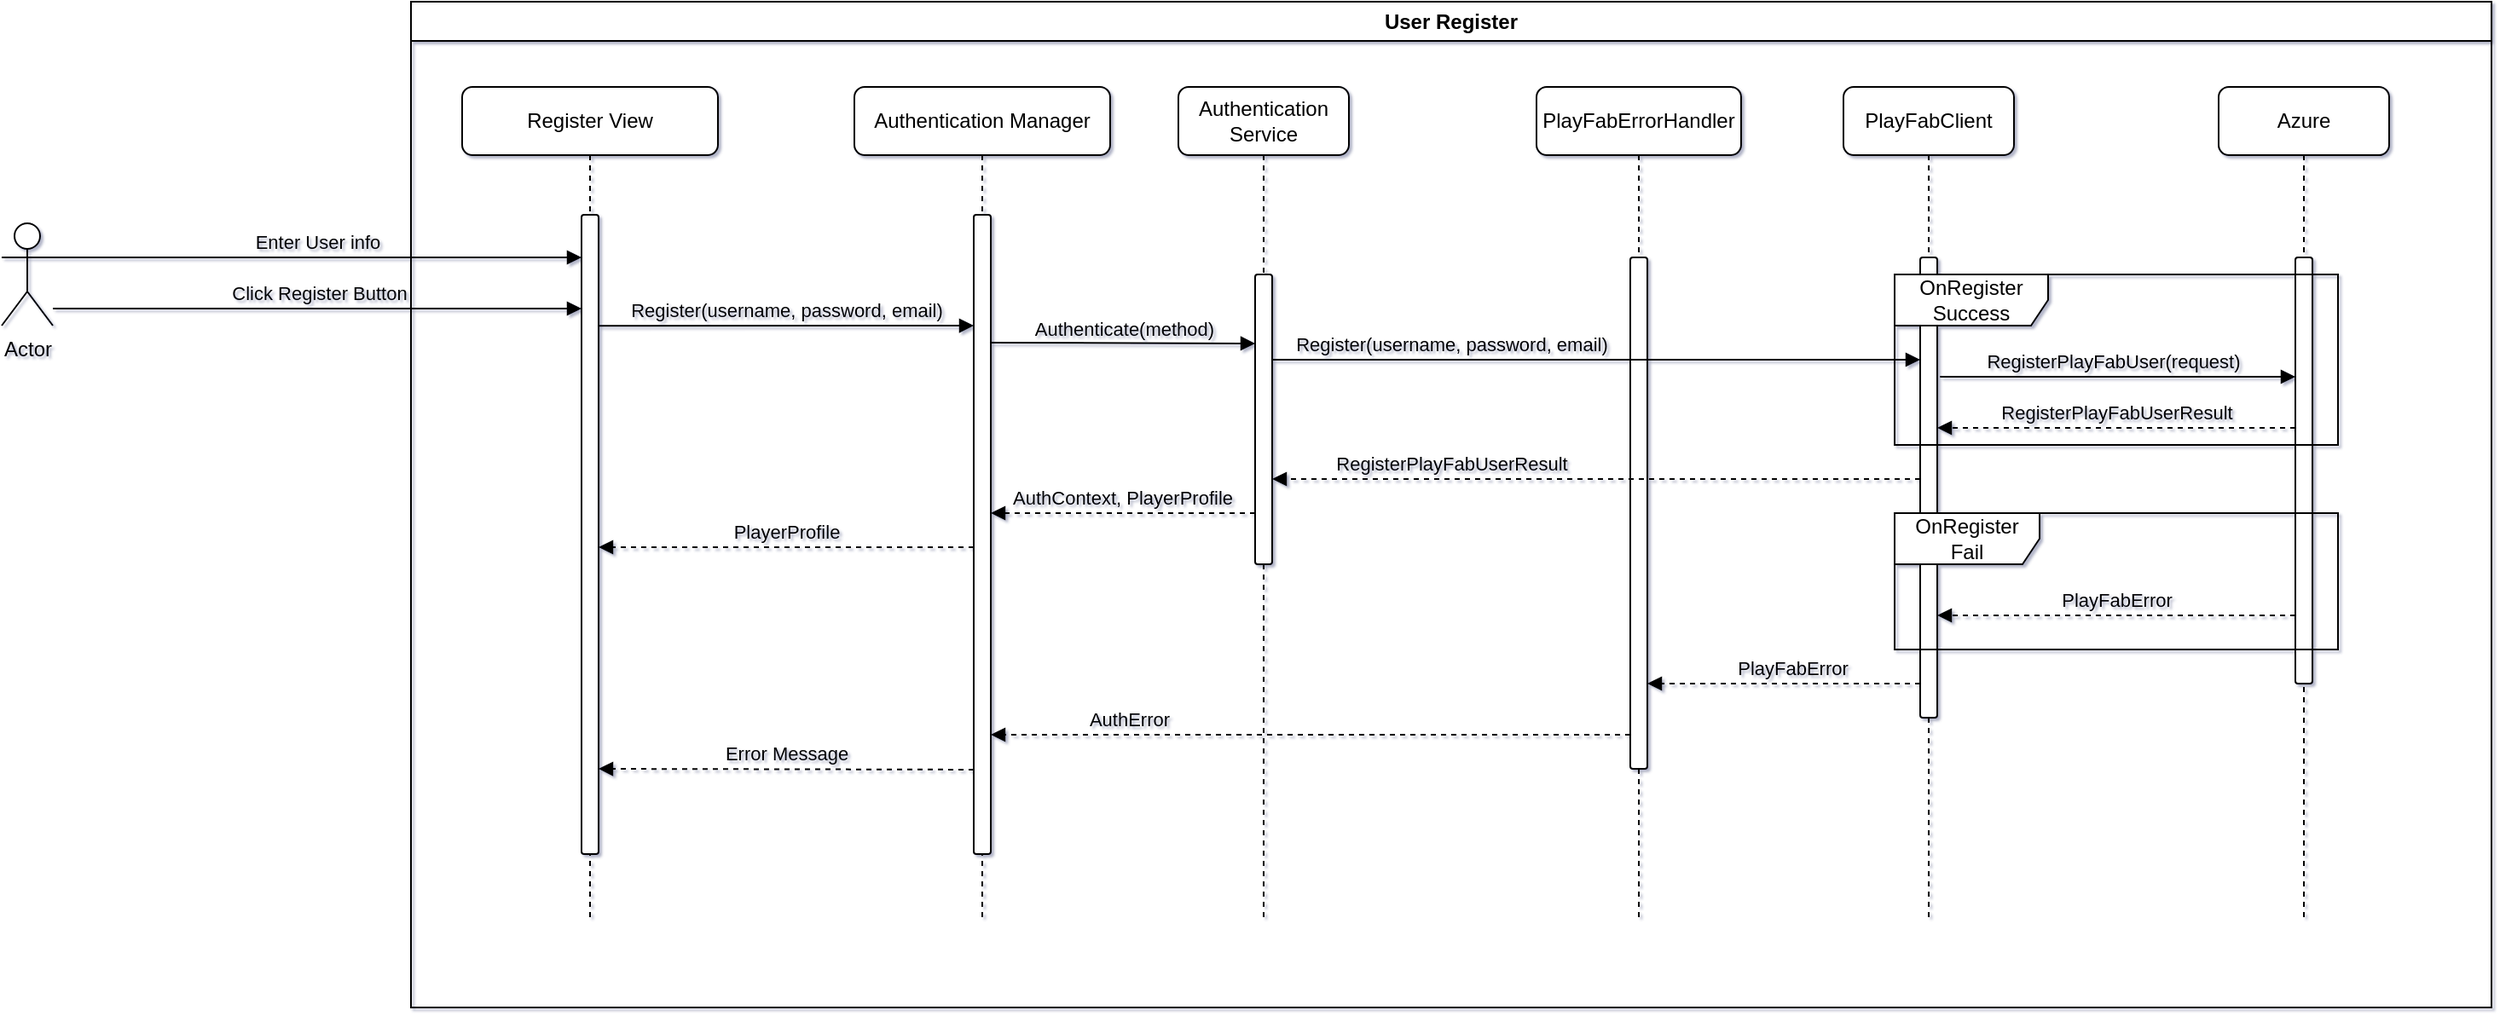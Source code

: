 <mxfile version="24.4.8" type="device" pages="2">
  <diagram id="C5RBs43oDa-KdzZeNtuy" name="Register">
    <mxGraphModel dx="2567" dy="1196" grid="1" gridSize="10" guides="1" tooltips="1" connect="1" arrows="1" fold="1" page="0" pageScale="1" pageWidth="827" pageHeight="1169" background="none" math="0" shadow="1">
      <root>
        <mxCell id="WIyWlLk6GJQsqaUBKTNV-0" />
        <mxCell id="WIyWlLk6GJQsqaUBKTNV-1" parent="WIyWlLk6GJQsqaUBKTNV-0" />
        <mxCell id="i07Y9Q9IVcWRk9iywD31-2" value="Authentication Manager" style="shape=umlLifeline;perimeter=lifelinePerimeter;whiteSpace=wrap;html=1;container=0;dropTarget=0;collapsible=0;recursiveResize=0;outlineConnect=0;portConstraint=eastwest;newEdgeStyle={&quot;edgeStyle&quot;:&quot;elbowEdgeStyle&quot;,&quot;elbow&quot;:&quot;vertical&quot;,&quot;curved&quot;:0,&quot;rounded&quot;:0};labelBackgroundColor=none;rounded=1;glass=0;" parent="WIyWlLk6GJQsqaUBKTNV-1" vertex="1">
          <mxGeometry x="-80" y="30" width="150" height="490" as="geometry" />
        </mxCell>
        <mxCell id="i07Y9Q9IVcWRk9iywD31-3" value="" style="html=1;points=[];perimeter=orthogonalPerimeter;outlineConnect=0;targetShapes=umlLifeline;portConstraint=eastwest;newEdgeStyle={&quot;edgeStyle&quot;:&quot;elbowEdgeStyle&quot;,&quot;elbow&quot;:&quot;vertical&quot;,&quot;curved&quot;:0,&quot;rounded&quot;:0};labelBackgroundColor=none;rounded=1;" parent="i07Y9Q9IVcWRk9iywD31-2" vertex="1">
          <mxGeometry x="70" y="75" width="10" height="375" as="geometry" />
        </mxCell>
        <mxCell id="i07Y9Q9IVcWRk9iywD31-6" value="Authentication Service" style="shape=umlLifeline;perimeter=lifelinePerimeter;whiteSpace=wrap;html=1;container=0;dropTarget=0;collapsible=0;recursiveResize=0;outlineConnect=0;portConstraint=eastwest;newEdgeStyle={&quot;edgeStyle&quot;:&quot;elbowEdgeStyle&quot;,&quot;elbow&quot;:&quot;vertical&quot;,&quot;curved&quot;:0,&quot;rounded&quot;:0};labelBackgroundColor=none;rounded=1;" parent="WIyWlLk6GJQsqaUBKTNV-1" vertex="1">
          <mxGeometry x="110" y="30" width="100" height="490" as="geometry" />
        </mxCell>
        <mxCell id="i07Y9Q9IVcWRk9iywD31-7" value="" style="html=1;points=[];perimeter=orthogonalPerimeter;outlineConnect=0;targetShapes=umlLifeline;portConstraint=eastwest;newEdgeStyle={&quot;edgeStyle&quot;:&quot;elbowEdgeStyle&quot;,&quot;elbow&quot;:&quot;vertical&quot;,&quot;curved&quot;:0,&quot;rounded&quot;:0};labelBackgroundColor=none;rounded=1;" parent="i07Y9Q9IVcWRk9iywD31-6" vertex="1">
          <mxGeometry x="45" y="110" width="10" height="170" as="geometry" />
        </mxCell>
        <mxCell id="i07Y9Q9IVcWRk9iywD31-10" value="AuthContext, PlayerProfile" style="html=1;verticalAlign=bottom;endArrow=block;edgeStyle=elbowEdgeStyle;elbow=vertical;curved=0;rounded=1;labelBackgroundColor=none;fontColor=default;dashed=1;" parent="WIyWlLk6GJQsqaUBKTNV-1" edge="1">
          <mxGeometry relative="1" as="geometry">
            <mxPoint x="155" y="280" as="sourcePoint" />
            <Array as="points">
              <mxPoint x="90" y="280" />
            </Array>
            <mxPoint y="280.5" as="targetPoint" />
          </mxGeometry>
        </mxCell>
        <mxCell id="eWLW0DKjANRu85NP3hEd-13" value="Register View" style="shape=umlLifeline;perimeter=lifelinePerimeter;whiteSpace=wrap;html=1;container=0;dropTarget=0;collapsible=0;recursiveResize=0;outlineConnect=0;portConstraint=eastwest;newEdgeStyle={&quot;edgeStyle&quot;:&quot;elbowEdgeStyle&quot;,&quot;elbow&quot;:&quot;vertical&quot;,&quot;curved&quot;:0,&quot;rounded&quot;:0};labelBackgroundColor=none;rounded=1;glass=0;" parent="WIyWlLk6GJQsqaUBKTNV-1" vertex="1">
          <mxGeometry x="-310" y="30" width="150" height="490" as="geometry" />
        </mxCell>
        <mxCell id="eWLW0DKjANRu85NP3hEd-14" value="" style="html=1;points=[];perimeter=orthogonalPerimeter;outlineConnect=0;targetShapes=umlLifeline;portConstraint=eastwest;newEdgeStyle={&quot;edgeStyle&quot;:&quot;elbowEdgeStyle&quot;,&quot;elbow&quot;:&quot;vertical&quot;,&quot;curved&quot;:0,&quot;rounded&quot;:0};labelBackgroundColor=none;rounded=1;" parent="eWLW0DKjANRu85NP3hEd-13" vertex="1">
          <mxGeometry x="70" y="75" width="10" height="375" as="geometry" />
        </mxCell>
        <mxCell id="eWLW0DKjANRu85NP3hEd-17" value="PlayFabClient" style="shape=umlLifeline;perimeter=lifelinePerimeter;whiteSpace=wrap;html=1;container=0;dropTarget=0;collapsible=0;recursiveResize=0;outlineConnect=0;portConstraint=eastwest;newEdgeStyle={&quot;edgeStyle&quot;:&quot;elbowEdgeStyle&quot;,&quot;elbow&quot;:&quot;vertical&quot;,&quot;curved&quot;:0,&quot;rounded&quot;:0};labelBackgroundColor=none;rounded=1;" parent="WIyWlLk6GJQsqaUBKTNV-1" vertex="1">
          <mxGeometry x="500" y="30" width="100" height="490" as="geometry" />
        </mxCell>
        <mxCell id="eWLW0DKjANRu85NP3hEd-18" value="" style="html=1;points=[];perimeter=orthogonalPerimeter;outlineConnect=0;targetShapes=umlLifeline;portConstraint=eastwest;newEdgeStyle={&quot;edgeStyle&quot;:&quot;elbowEdgeStyle&quot;,&quot;elbow&quot;:&quot;vertical&quot;,&quot;curved&quot;:0,&quot;rounded&quot;:0};labelBackgroundColor=none;rounded=1;" parent="eWLW0DKjANRu85NP3hEd-17" vertex="1">
          <mxGeometry x="45" y="100" width="10" height="270" as="geometry" />
        </mxCell>
        <mxCell id="eWLW0DKjANRu85NP3hEd-21" value="Azure" style="shape=umlLifeline;perimeter=lifelinePerimeter;whiteSpace=wrap;html=1;container=0;dropTarget=0;collapsible=0;recursiveResize=0;outlineConnect=0;portConstraint=eastwest;newEdgeStyle={&quot;edgeStyle&quot;:&quot;elbowEdgeStyle&quot;,&quot;elbow&quot;:&quot;vertical&quot;,&quot;curved&quot;:0,&quot;rounded&quot;:0};labelBackgroundColor=none;rounded=1;" parent="WIyWlLk6GJQsqaUBKTNV-1" vertex="1">
          <mxGeometry x="720" y="30" width="100" height="490" as="geometry" />
        </mxCell>
        <mxCell id="eWLW0DKjANRu85NP3hEd-22" value="" style="html=1;points=[];perimeter=orthogonalPerimeter;outlineConnect=0;targetShapes=umlLifeline;portConstraint=eastwest;newEdgeStyle={&quot;edgeStyle&quot;:&quot;elbowEdgeStyle&quot;,&quot;elbow&quot;:&quot;vertical&quot;,&quot;curved&quot;:0,&quot;rounded&quot;:0};labelBackgroundColor=none;rounded=1;" parent="eWLW0DKjANRu85NP3hEd-21" vertex="1">
          <mxGeometry x="45" y="100" width="10" height="250" as="geometry" />
        </mxCell>
        <mxCell id="eWLW0DKjANRu85NP3hEd-23" value="RegisterPlayFabUser(request)" style="html=1;verticalAlign=bottom;endArrow=block;edgeStyle=elbowEdgeStyle;elbow=vertical;curved=0;rounded=1;labelBackgroundColor=none;fontColor=default;" parent="WIyWlLk6GJQsqaUBKTNV-1" target="eWLW0DKjANRu85NP3hEd-22" edge="1">
          <mxGeometry relative="1" as="geometry">
            <mxPoint x="560" y="200" as="sourcePoint" />
            <Array as="points">
              <mxPoint x="555" y="200" />
            </Array>
            <mxPoint x="750" y="199.5" as="targetPoint" />
          </mxGeometry>
        </mxCell>
        <mxCell id="eWLW0DKjANRu85NP3hEd-25" value="OnRegister Success" style="shape=umlFrame;whiteSpace=wrap;html=1;pointerEvents=0;labelBackgroundColor=none;rounded=1;width=90;height=30;" parent="WIyWlLk6GJQsqaUBKTNV-1" vertex="1">
          <mxGeometry x="530" y="140" width="260" height="100" as="geometry" />
        </mxCell>
        <mxCell id="eWLW0DKjANRu85NP3hEd-27" value="RegisterPlayFabUserResult" style="html=1;verticalAlign=bottom;endArrow=block;edgeStyle=elbowEdgeStyle;elbow=vertical;curved=0;rounded=1;labelBackgroundColor=none;fontColor=default;dashed=1;" parent="WIyWlLk6GJQsqaUBKTNV-1" edge="1">
          <mxGeometry relative="1" as="geometry">
            <mxPoint x="765" y="230" as="sourcePoint" />
            <Array as="points" />
            <mxPoint x="555" y="230" as="targetPoint" />
            <mxPoint as="offset" />
          </mxGeometry>
        </mxCell>
        <mxCell id="eWLW0DKjANRu85NP3hEd-29" value="PlayFabErrorHandler" style="shape=umlLifeline;perimeter=lifelinePerimeter;whiteSpace=wrap;html=1;container=0;dropTarget=0;collapsible=0;recursiveResize=0;outlineConnect=0;portConstraint=eastwest;newEdgeStyle={&quot;edgeStyle&quot;:&quot;elbowEdgeStyle&quot;,&quot;elbow&quot;:&quot;vertical&quot;,&quot;curved&quot;:0,&quot;rounded&quot;:0};labelBackgroundColor=none;rounded=1;" parent="WIyWlLk6GJQsqaUBKTNV-1" vertex="1">
          <mxGeometry x="320" y="30" width="120" height="490" as="geometry" />
        </mxCell>
        <mxCell id="eWLW0DKjANRu85NP3hEd-37" value="" style="html=1;points=[];perimeter=orthogonalPerimeter;outlineConnect=0;targetShapes=umlLifeline;portConstraint=eastwest;newEdgeStyle={&quot;edgeStyle&quot;:&quot;elbowEdgeStyle&quot;,&quot;elbow&quot;:&quot;vertical&quot;,&quot;curved&quot;:0,&quot;rounded&quot;:0};labelBackgroundColor=none;rounded=1;" parent="eWLW0DKjANRu85NP3hEd-29" vertex="1">
          <mxGeometry x="55" y="100" width="10" height="300" as="geometry" />
        </mxCell>
        <mxCell id="eWLW0DKjANRu85NP3hEd-32" value="PlayFabError" style="html=1;verticalAlign=bottom;endArrow=block;edgeStyle=elbowEdgeStyle;elbow=vertical;curved=0;rounded=1;labelBackgroundColor=none;fontColor=default;dashed=1;" parent="WIyWlLk6GJQsqaUBKTNV-1" edge="1">
          <mxGeometry relative="1" as="geometry">
            <mxPoint x="765" y="340" as="sourcePoint" />
            <Array as="points" />
            <mxPoint x="555" y="340" as="targetPoint" />
            <mxPoint as="offset" />
          </mxGeometry>
        </mxCell>
        <mxCell id="eWLW0DKjANRu85NP3hEd-34" value="PlayFabError" style="html=1;verticalAlign=bottom;endArrow=block;edgeStyle=elbowEdgeStyle;elbow=vertical;curved=0;rounded=1;labelBackgroundColor=none;fontColor=default;dashed=1;" parent="WIyWlLk6GJQsqaUBKTNV-1" edge="1">
          <mxGeometry x="-0.062" relative="1" as="geometry">
            <mxPoint x="545" y="380" as="sourcePoint" />
            <Array as="points">
              <mxPoint x="470" y="380" />
            </Array>
            <mxPoint x="385" y="380" as="targetPoint" />
            <mxPoint as="offset" />
          </mxGeometry>
        </mxCell>
        <mxCell id="eWLW0DKjANRu85NP3hEd-35" value="AuthError" style="html=1;verticalAlign=bottom;endArrow=block;edgeStyle=elbowEdgeStyle;elbow=vertical;curved=0;rounded=1;labelBackgroundColor=none;fontColor=default;dashed=1;" parent="WIyWlLk6GJQsqaUBKTNV-1" source="eWLW0DKjANRu85NP3hEd-37" target="i07Y9Q9IVcWRk9iywD31-3" edge="1">
          <mxGeometry x="0.569" relative="1" as="geometry">
            <mxPoint x="305" y="410" as="sourcePoint" />
            <Array as="points">
              <mxPoint x="250" y="410" />
            </Array>
            <mxPoint x="165" y="410" as="targetPoint" />
            <mxPoint as="offset" />
          </mxGeometry>
        </mxCell>
        <mxCell id="eWLW0DKjANRu85NP3hEd-36" value="RegisterPlayFabUserResult" style="html=1;verticalAlign=bottom;endArrow=block;edgeStyle=elbowEdgeStyle;elbow=vertical;curved=0;rounded=1;labelBackgroundColor=none;fontColor=default;dashed=1;" parent="WIyWlLk6GJQsqaUBKTNV-1" source="eWLW0DKjANRu85NP3hEd-18" edge="1">
          <mxGeometry x="0.447" relative="1" as="geometry">
            <mxPoint x="475" y="260" as="sourcePoint" />
            <Array as="points" />
            <mxPoint x="165" y="260" as="targetPoint" />
            <mxPoint as="offset" />
          </mxGeometry>
        </mxCell>
        <mxCell id="eWLW0DKjANRu85NP3hEd-41" value="OnRegister Fail" style="shape=umlFrame;whiteSpace=wrap;html=1;pointerEvents=0;labelBackgroundColor=none;rounded=1;width=85;height=30;" parent="WIyWlLk6GJQsqaUBKTNV-1" vertex="1">
          <mxGeometry x="530" y="280" width="260" height="80" as="geometry" />
        </mxCell>
        <mxCell id="6FJY7qTMQ1HYPNhJQEil-0" value="User Register" style="swimlane;whiteSpace=wrap;html=1;" vertex="1" parent="WIyWlLk6GJQsqaUBKTNV-1">
          <mxGeometry x="-340" y="-20" width="1220" height="590" as="geometry" />
        </mxCell>
        <mxCell id="6FJY7qTMQ1HYPNhJQEil-6" value="Click Register Button" style="html=1;verticalAlign=bottom;endArrow=block;edgeStyle=elbowEdgeStyle;elbow=vertical;curved=0;rounded=1;labelBackgroundColor=none;fontColor=default;" edge="1" parent="6FJY7qTMQ1HYPNhJQEil-0" source="6FJY7qTMQ1HYPNhJQEil-1">
          <mxGeometry relative="1" as="geometry">
            <mxPoint x="-50" y="180" as="sourcePoint" />
            <Array as="points">
              <mxPoint x="110" y="180" />
            </Array>
            <mxPoint x="100" y="180.59" as="targetPoint" />
          </mxGeometry>
        </mxCell>
        <mxCell id="6FJY7qTMQ1HYPNhJQEil-7" value="Enter User info" style="html=1;verticalAlign=bottom;endArrow=block;edgeStyle=elbowEdgeStyle;elbow=vertical;curved=0;rounded=1;labelBackgroundColor=none;fontColor=default;exitX=1;exitY=0.333;exitDx=0;exitDy=0;exitPerimeter=0;" edge="1" parent="6FJY7qTMQ1HYPNhJQEil-0" source="6FJY7qTMQ1HYPNhJQEil-1">
          <mxGeometry relative="1" as="geometry">
            <mxPoint x="-190" y="151" as="sourcePoint" />
            <Array as="points">
              <mxPoint x="110" y="150" />
            </Array>
            <mxPoint x="100" y="150.59" as="targetPoint" />
          </mxGeometry>
        </mxCell>
        <mxCell id="eWLW0DKjANRu85NP3hEd-16" value="Register(username, password, email)" style="html=1;verticalAlign=bottom;endArrow=block;edgeStyle=elbowEdgeStyle;elbow=vertical;curved=0;rounded=1;labelBackgroundColor=none;fontColor=default;" parent="6FJY7qTMQ1HYPNhJQEil-0" edge="1">
          <mxGeometry relative="1" as="geometry">
            <mxPoint x="110" y="190.12" as="sourcePoint" />
            <Array as="points" />
            <mxPoint x="330" y="190.12" as="targetPoint" />
          </mxGeometry>
        </mxCell>
        <mxCell id="i07Y9Q9IVcWRk9iywD31-8" value="Authenticate(method&lt;span style=&quot;background-color: initial;&quot;&gt;)&lt;/span&gt;" style="html=1;verticalAlign=bottom;endArrow=block;edgeStyle=elbowEdgeStyle;elbow=vertical;curved=0;rounded=1;labelBackgroundColor=none;fontColor=default;" parent="6FJY7qTMQ1HYPNhJQEil-0" edge="1">
          <mxGeometry relative="1" as="geometry">
            <mxPoint x="340" y="200" as="sourcePoint" />
            <Array as="points">
              <mxPoint x="420" y="200.5" />
            </Array>
            <mxPoint x="495" y="200" as="targetPoint" />
          </mxGeometry>
        </mxCell>
        <mxCell id="eWLW0DKjANRu85NP3hEd-20" value="Register(username, password, email&lt;span style=&quot;background-color: initial;&quot;&gt;)&lt;/span&gt;" style="html=1;verticalAlign=bottom;endArrow=block;edgeStyle=elbowEdgeStyle;elbow=vertical;curved=0;rounded=1;labelBackgroundColor=none;fontColor=default;jumpStyle=none;" parent="6FJY7qTMQ1HYPNhJQEil-0" edge="1">
          <mxGeometry x="-0.447" relative="1" as="geometry">
            <mxPoint x="505" y="210" as="sourcePoint" />
            <Array as="points">
              <mxPoint x="580" y="210" />
            </Array>
            <mxPoint x="885" y="210" as="targetPoint" />
            <mxPoint as="offset" />
          </mxGeometry>
        </mxCell>
        <mxCell id="eWLW0DKjANRu85NP3hEd-44" value="Error Message" style="html=1;verticalAlign=bottom;endArrow=block;edgeStyle=elbowEdgeStyle;elbow=vertical;curved=0;rounded=1;labelBackgroundColor=none;fontColor=default;dashed=1;" parent="6FJY7qTMQ1HYPNhJQEil-0" edge="1">
          <mxGeometry relative="1" as="geometry">
            <mxPoint x="330" y="450.471" as="sourcePoint" />
            <Array as="points" />
            <mxPoint x="110" y="450" as="targetPoint" />
            <mxPoint as="offset" />
          </mxGeometry>
        </mxCell>
        <mxCell id="eWLW0DKjANRu85NP3hEd-43" value="PlayerProfile" style="html=1;verticalAlign=bottom;endArrow=block;edgeStyle=elbowEdgeStyle;elbow=vertical;curved=0;rounded=1;labelBackgroundColor=none;fontColor=default;dashed=1;" parent="6FJY7qTMQ1HYPNhJQEil-0" edge="1">
          <mxGeometry relative="1" as="geometry">
            <mxPoint x="330" y="320" as="sourcePoint" />
            <Array as="points">
              <mxPoint x="200" y="320" />
            </Array>
            <mxPoint x="110" y="320.5" as="targetPoint" />
          </mxGeometry>
        </mxCell>
        <mxCell id="6FJY7qTMQ1HYPNhJQEil-1" value="Actor" style="shape=umlActor;verticalLabelPosition=bottom;verticalAlign=top;html=1;outlineConnect=0;" vertex="1" parent="WIyWlLk6GJQsqaUBKTNV-1">
          <mxGeometry x="-580" y="110" width="30" height="60" as="geometry" />
        </mxCell>
      </root>
    </mxGraphModel>
  </diagram>
  <diagram id="2zPq-JnPETkkiSN4lSlv" name="Login">
    <mxGraphModel dx="1502" dy="677" grid="1" gridSize="10" guides="1" tooltips="1" connect="1" arrows="1" fold="1" page="1" pageScale="1" pageWidth="850" pageHeight="1100" math="0" shadow="0">
      <root>
        <mxCell id="0" />
        <mxCell id="1" parent="0" />
      </root>
    </mxGraphModel>
  </diagram>
</mxfile>
